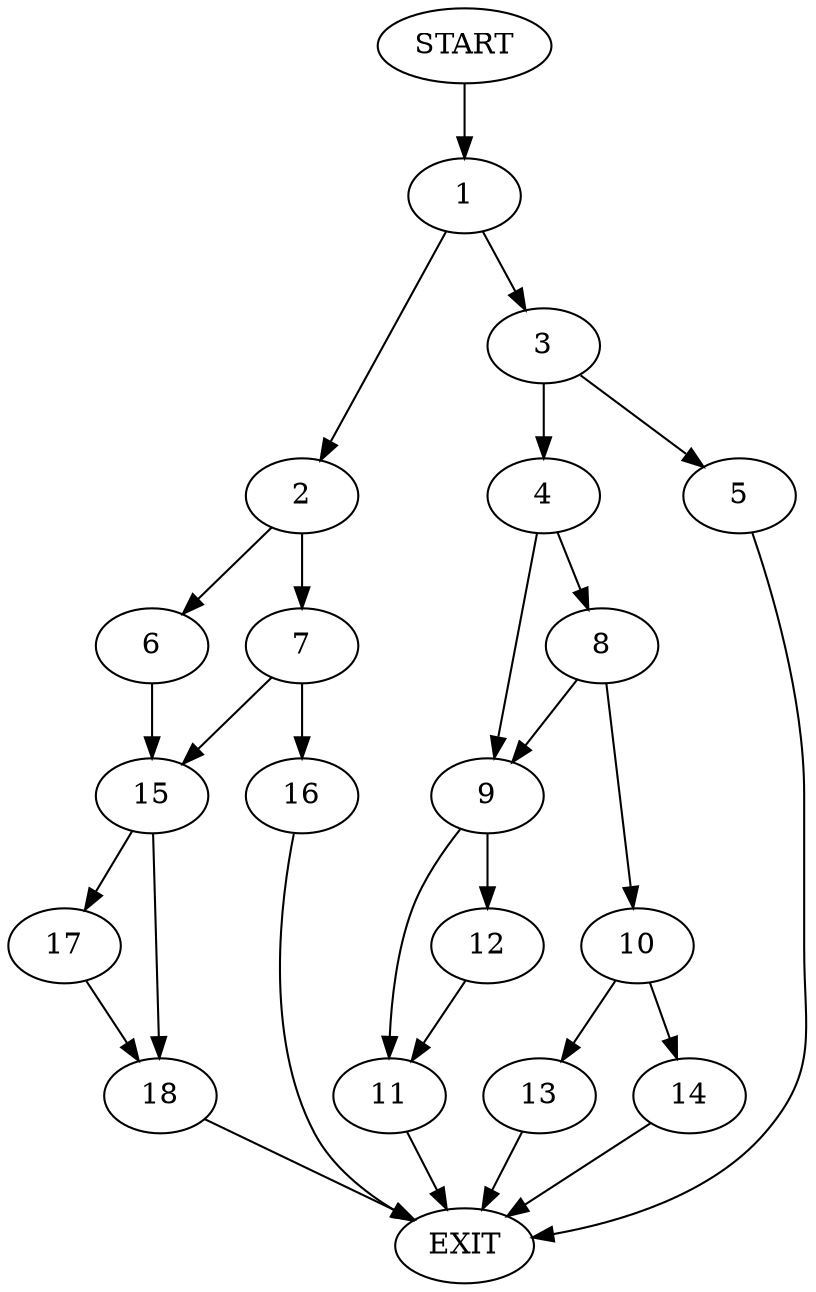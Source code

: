 digraph {
0 [label="START"]
19 [label="EXIT"]
0 -> 1
1 -> 2
1 -> 3
3 -> 4
3 -> 5
2 -> 6
2 -> 7
4 -> 8
4 -> 9
5 -> 19
8 -> 9
8 -> 10
9 -> 11
9 -> 12
10 -> 13
10 -> 14
11 -> 19
12 -> 11
14 -> 19
13 -> 19
7 -> 15
7 -> 16
6 -> 15
16 -> 19
15 -> 17
15 -> 18
17 -> 18
18 -> 19
}
